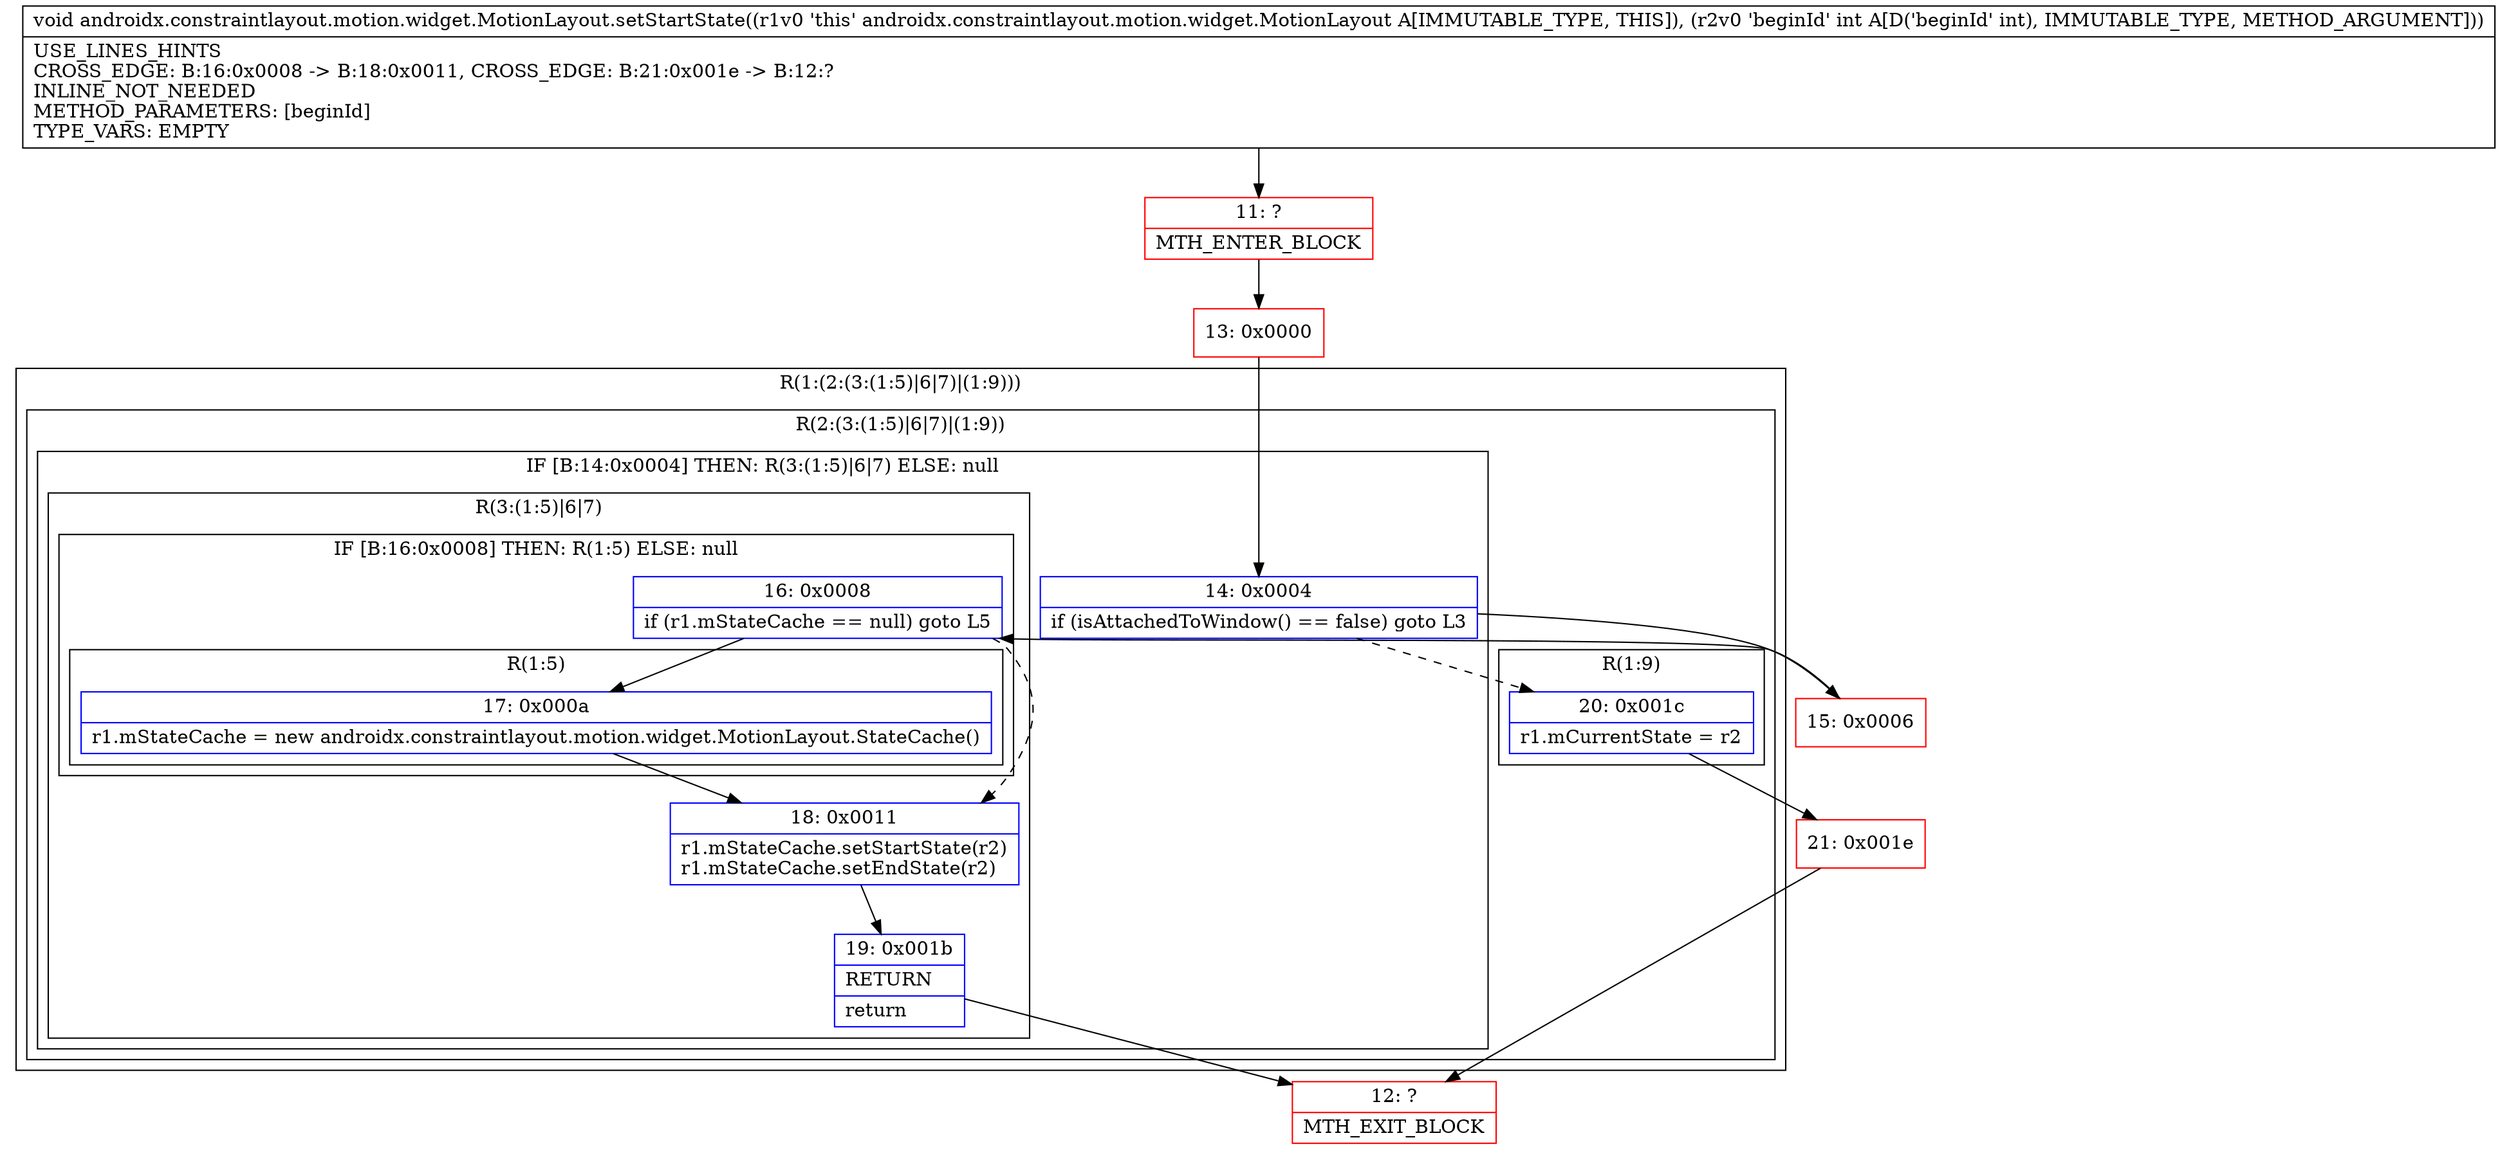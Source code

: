 digraph "CFG forandroidx.constraintlayout.motion.widget.MotionLayout.setStartState(I)V" {
subgraph cluster_Region_647495897 {
label = "R(1:(2:(3:(1:5)|6|7)|(1:9)))";
node [shape=record,color=blue];
subgraph cluster_Region_134897434 {
label = "R(2:(3:(1:5)|6|7)|(1:9))";
node [shape=record,color=blue];
subgraph cluster_IfRegion_1382942684 {
label = "IF [B:14:0x0004] THEN: R(3:(1:5)|6|7) ELSE: null";
node [shape=record,color=blue];
Node_14 [shape=record,label="{14\:\ 0x0004|if (isAttachedToWindow() == false) goto L3\l}"];
subgraph cluster_Region_583521623 {
label = "R(3:(1:5)|6|7)";
node [shape=record,color=blue];
subgraph cluster_IfRegion_1153406750 {
label = "IF [B:16:0x0008] THEN: R(1:5) ELSE: null";
node [shape=record,color=blue];
Node_16 [shape=record,label="{16\:\ 0x0008|if (r1.mStateCache == null) goto L5\l}"];
subgraph cluster_Region_504881692 {
label = "R(1:5)";
node [shape=record,color=blue];
Node_17 [shape=record,label="{17\:\ 0x000a|r1.mStateCache = new androidx.constraintlayout.motion.widget.MotionLayout.StateCache()\l}"];
}
}
Node_18 [shape=record,label="{18\:\ 0x0011|r1.mStateCache.setStartState(r2)\lr1.mStateCache.setEndState(r2)\l}"];
Node_19 [shape=record,label="{19\:\ 0x001b|RETURN\l|return\l}"];
}
}
subgraph cluster_Region_1013274341 {
label = "R(1:9)";
node [shape=record,color=blue];
Node_20 [shape=record,label="{20\:\ 0x001c|r1.mCurrentState = r2\l}"];
}
}
}
Node_11 [shape=record,color=red,label="{11\:\ ?|MTH_ENTER_BLOCK\l}"];
Node_13 [shape=record,color=red,label="{13\:\ 0x0000}"];
Node_15 [shape=record,color=red,label="{15\:\ 0x0006}"];
Node_12 [shape=record,color=red,label="{12\:\ ?|MTH_EXIT_BLOCK\l}"];
Node_21 [shape=record,color=red,label="{21\:\ 0x001e}"];
MethodNode[shape=record,label="{void androidx.constraintlayout.motion.widget.MotionLayout.setStartState((r1v0 'this' androidx.constraintlayout.motion.widget.MotionLayout A[IMMUTABLE_TYPE, THIS]), (r2v0 'beginId' int A[D('beginId' int), IMMUTABLE_TYPE, METHOD_ARGUMENT]))  | USE_LINES_HINTS\lCROSS_EDGE: B:16:0x0008 \-\> B:18:0x0011, CROSS_EDGE: B:21:0x001e \-\> B:12:?\lINLINE_NOT_NEEDED\lMETHOD_PARAMETERS: [beginId]\lTYPE_VARS: EMPTY\l}"];
MethodNode -> Node_11;Node_14 -> Node_15;
Node_14 -> Node_20[style=dashed];
Node_16 -> Node_17;
Node_16 -> Node_18[style=dashed];
Node_17 -> Node_18;
Node_18 -> Node_19;
Node_19 -> Node_12;
Node_20 -> Node_21;
Node_11 -> Node_13;
Node_13 -> Node_14;
Node_15 -> Node_16;
Node_21 -> Node_12;
}

